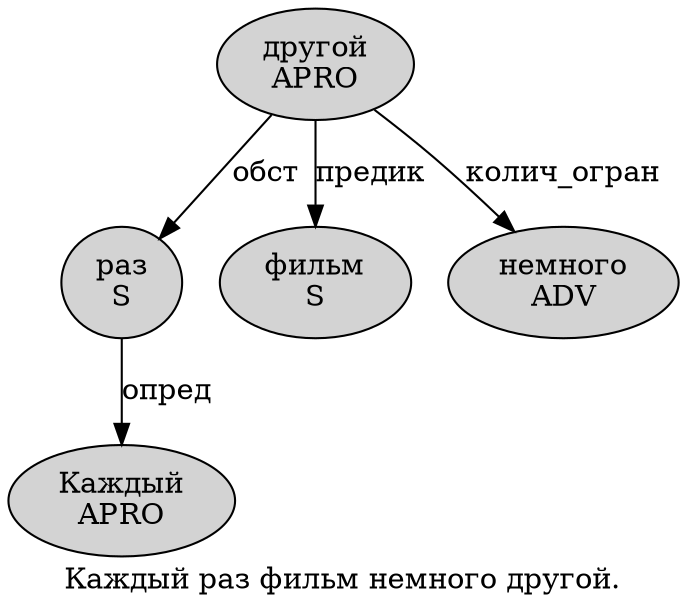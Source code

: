 digraph SENTENCE_794 {
	graph [label="Каждый раз фильм немного другой."]
	node [style=filled]
		0 [label="Каждый
APRO" color="" fillcolor=lightgray penwidth=1 shape=ellipse]
		1 [label="раз
S" color="" fillcolor=lightgray penwidth=1 shape=ellipse]
		2 [label="фильм
S" color="" fillcolor=lightgray penwidth=1 shape=ellipse]
		3 [label="немного
ADV" color="" fillcolor=lightgray penwidth=1 shape=ellipse]
		4 [label="другой
APRO" color="" fillcolor=lightgray penwidth=1 shape=ellipse]
			4 -> 1 [label="обст"]
			4 -> 2 [label="предик"]
			4 -> 3 [label="колич_огран"]
			1 -> 0 [label="опред"]
}